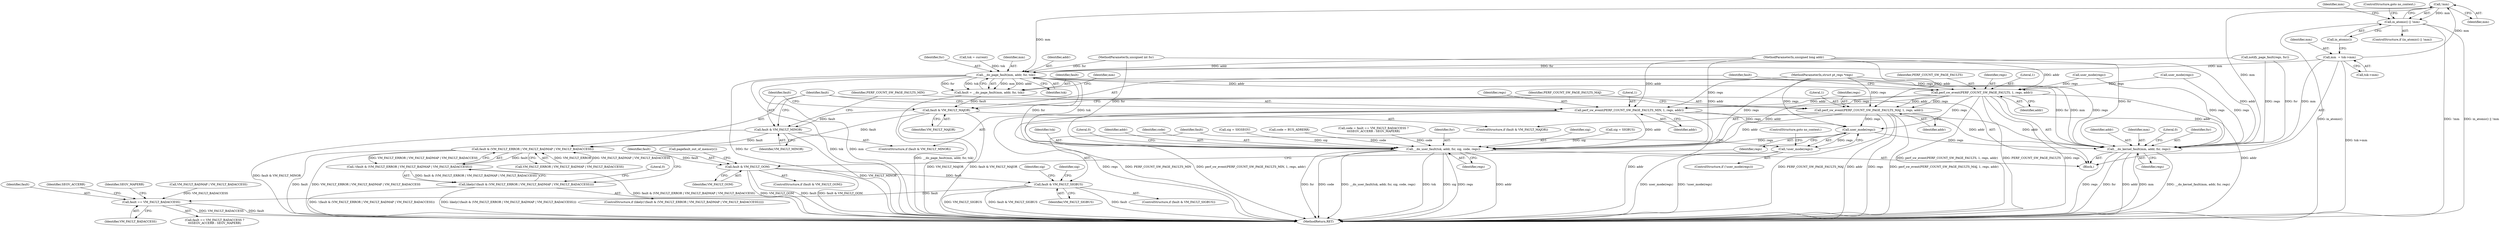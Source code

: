 digraph "0_linux_a8b0ca17b80e92faab46ee7179ba9e99ccb61233_6@pointer" {
"1000135" [label="(Call,!mm)"];
"1000127" [label="(Call,mm  = tsk->mm)"];
"1000133" [label="(Call,in_atomic() || !mm)"];
"1000178" [label="(Call,__do_page_fault(mm, addr, fsr, tsk))"];
"1000176" [label="(Call,fault = __do_page_fault(mm, addr, fsr, tsk))"];
"1000194" [label="(Call,fault & VM_FAULT_MAJOR)"];
"1000204" [label="(Call,fault & VM_FAULT_MINOR)"];
"1000215" [label="(Call,fault & (VM_FAULT_ERROR | VM_FAULT_BADMAP | VM_FAULT_BADACCESS))"];
"1000214" [label="(Call,!(fault & (VM_FAULT_ERROR | VM_FAULT_BADMAP | VM_FAULT_BADACCESS)))"];
"1000213" [label="(Call,likely(!(fault & (VM_FAULT_ERROR | VM_FAULT_BADMAP | VM_FAULT_BADACCESS))))"];
"1000225" [label="(Call,fault & VM_FAULT_OOM)"];
"1000238" [label="(Call,fault & VM_FAULT_SIGBUS)"];
"1000256" [label="(Call,fault == VM_FAULT_BADACCESS)"];
"1000188" [label="(Call,perf_sw_event(PERF_COUNT_SW_PAGE_FAULTS, 1, regs, addr))"];
"1000197" [label="(Call,perf_sw_event(PERF_COUNT_SW_PAGE_FAULTS_MAJ, 1, regs, addr))"];
"1000234" [label="(Call,user_mode(regs))"];
"1000233" [label="(Call,!user_mode(regs))"];
"1000261" [label="(Call,__do_user_fault(tsk, addr, fsr, sig, code, regs))"];
"1000271" [label="(Call,__do_kernel_fault(mm, addr, fsr, regs))"];
"1000207" [label="(Call,perf_sw_event(PERF_COUNT_SW_PAGE_FAULTS_MIN, 1, regs, addr))"];
"1000251" [label="(Identifier,sig)"];
"1000258" [label="(Identifier,VM_FAULT_BADACCESS)"];
"1000181" [label="(Identifier,fsr)"];
"1000136" [label="(Identifier,mm)"];
"1000192" [label="(Identifier,addr)"];
"1000213" [label="(Call,likely(!(fault & (VM_FAULT_ERROR | VM_FAULT_BADMAP | VM_FAULT_BADACCESS))))"];
"1000260" [label="(Identifier,SEGV_MAPERR)"];
"1000189" [label="(Identifier,PERF_COUNT_SW_PAGE_FAULTS)"];
"1000212" [label="(ControlStructure,if (likely(!(fault & (VM_FAULT_ERROR | VM_FAULT_BADMAP | VM_FAULT_BADACCESS)))))"];
"1000269" [label="(Literal,0)"];
"1000224" [label="(ControlStructure,if (fault & VM_FAULT_OOM))"];
"1000135" [label="(Call,!mm)"];
"1000124" [label="(Call,tsk = current)"];
"1000263" [label="(Identifier,addr)"];
"1000201" [label="(Identifier,addr)"];
"1000266" [label="(Identifier,code)"];
"1000186" [label="(Identifier,mm)"];
"1000250" [label="(Call,sig = SIGSEGV)"];
"1000182" [label="(Identifier,tsk)"];
"1000209" [label="(Literal,1)"];
"1000229" [label="(Call,pagefault_out_of_memory())"];
"1000195" [label="(Identifier,fault)"];
"1000206" [label="(Identifier,VM_FAULT_MINOR)"];
"1000208" [label="(Identifier,PERF_COUNT_SW_PAGE_FAULTS_MIN)"];
"1000226" [label="(Identifier,fault)"];
"1000134" [label="(Call,in_atomic())"];
"1000198" [label="(Identifier,PERF_COUNT_SW_PAGE_FAULTS_MAJ)"];
"1000261" [label="(Call,__do_user_fault(tsk, addr, fsr, sig, code, regs))"];
"1000143" [label="(Identifier,mm)"];
"1000129" [label="(Call,tsk->mm)"];
"1000238" [label="(Call,fault & VM_FAULT_SIGBUS)"];
"1000271" [label="(Call,__do_kernel_fault(mm, addr, fsr, regs))"];
"1000203" [label="(ControlStructure,if (fault & VM_FAULT_MINOR))"];
"1000255" [label="(Call,fault == VM_FAULT_BADACCESS ?\n\t\t\tSEGV_ACCERR : SEGV_MAPERR)"];
"1000223" [label="(Literal,0)"];
"1000215" [label="(Call,fault & (VM_FAULT_ERROR | VM_FAULT_BADMAP | VM_FAULT_BADACCESS))"];
"1000243" [label="(Identifier,sig)"];
"1000149" [label="(Call,user_mode(regs))"];
"1000196" [label="(Identifier,VM_FAULT_MAJOR)"];
"1000245" [label="(Call,code = BUS_ADRERR)"];
"1000253" [label="(Call,code = fault == VM_FAULT_BADACCESS ?\n\t\t\tSEGV_ACCERR : SEGV_MAPERR)"];
"1000191" [label="(Identifier,regs)"];
"1000219" [label="(Call,VM_FAULT_BADMAP | VM_FAULT_BADACCESS)"];
"1000111" [label="(MethodParameterIn,struct pt_regs *regs)"];
"1000264" [label="(Identifier,fsr)"];
"1000227" [label="(Identifier,VM_FAULT_OOM)"];
"1000194" [label="(Call,fault & VM_FAULT_MAJOR)"];
"1000137" [label="(ControlStructure,goto no_context;)"];
"1000110" [label="(MethodParameterIn,unsigned int fsr)"];
"1000177" [label="(Identifier,fault)"];
"1000236" [label="(ControlStructure,goto no_context;)"];
"1000109" [label="(MethodParameterIn,unsigned long addr)"];
"1000190" [label="(Literal,1)"];
"1000237" [label="(ControlStructure,if (fault & VM_FAULT_SIGBUS))"];
"1000265" [label="(Identifier,sig)"];
"1000112" [label="(Block,)"];
"1000278" [label="(MethodReturn,RET)"];
"1000127" [label="(Call,mm  = tsk->mm)"];
"1000188" [label="(Call,perf_sw_event(PERF_COUNT_SW_PAGE_FAULTS, 1, regs, addr))"];
"1000204" [label="(Call,fault & VM_FAULT_MINOR)"];
"1000210" [label="(Identifier,regs)"];
"1000256" [label="(Call,fault == VM_FAULT_BADACCESS)"];
"1000132" [label="(ControlStructure,if (in_atomic() || !mm))"];
"1000242" [label="(Call,sig = SIGBUS)"];
"1000235" [label="(Identifier,regs)"];
"1000199" [label="(Literal,1)"];
"1000234" [label="(Call,user_mode(regs))"];
"1000178" [label="(Call,__do_page_fault(mm, addr, fsr, tsk))"];
"1000207" [label="(Call,perf_sw_event(PERF_COUNT_SW_PAGE_FAULTS_MIN, 1, regs, addr))"];
"1000205" [label="(Identifier,fault)"];
"1000232" [label="(ControlStructure,if (!user_mode(regs)))"];
"1000133" [label="(Call,in_atomic() || !mm)"];
"1000262" [label="(Identifier,tsk)"];
"1000233" [label="(Call,!user_mode(regs))"];
"1000267" [label="(Identifier,regs)"];
"1000128" [label="(Identifier,mm)"];
"1000273" [label="(Identifier,addr)"];
"1000216" [label="(Identifier,fault)"];
"1000179" [label="(Identifier,mm)"];
"1000240" [label="(Identifier,VM_FAULT_SIGBUS)"];
"1000119" [label="(Call,notify_page_fault(regs, fsr))"];
"1000217" [label="(Call,VM_FAULT_ERROR | VM_FAULT_BADMAP | VM_FAULT_BADACCESS)"];
"1000168" [label="(Call,user_mode(regs))"];
"1000275" [label="(Identifier,regs)"];
"1000176" [label="(Call,fault = __do_page_fault(mm, addr, fsr, tsk))"];
"1000257" [label="(Identifier,fault)"];
"1000197" [label="(Call,perf_sw_event(PERF_COUNT_SW_PAGE_FAULTS_MAJ, 1, regs, addr))"];
"1000272" [label="(Identifier,mm)"];
"1000259" [label="(Identifier,SEGV_ACCERR)"];
"1000277" [label="(Literal,0)"];
"1000225" [label="(Call,fault & VM_FAULT_OOM)"];
"1000200" [label="(Identifier,regs)"];
"1000214" [label="(Call,!(fault & (VM_FAULT_ERROR | VM_FAULT_BADMAP | VM_FAULT_BADACCESS)))"];
"1000239" [label="(Identifier,fault)"];
"1000180" [label="(Identifier,addr)"];
"1000211" [label="(Identifier,addr)"];
"1000193" [label="(ControlStructure,if (fault & VM_FAULT_MAJOR))"];
"1000274" [label="(Identifier,fsr)"];
"1000135" -> "1000133"  [label="AST: "];
"1000135" -> "1000136"  [label="CFG: "];
"1000136" -> "1000135"  [label="AST: "];
"1000133" -> "1000135"  [label="CFG: "];
"1000135" -> "1000133"  [label="DDG: mm"];
"1000127" -> "1000135"  [label="DDG: mm"];
"1000135" -> "1000178"  [label="DDG: mm"];
"1000135" -> "1000271"  [label="DDG: mm"];
"1000127" -> "1000112"  [label="AST: "];
"1000127" -> "1000129"  [label="CFG: "];
"1000128" -> "1000127"  [label="AST: "];
"1000129" -> "1000127"  [label="AST: "];
"1000134" -> "1000127"  [label="CFG: "];
"1000127" -> "1000278"  [label="DDG: tsk->mm"];
"1000127" -> "1000178"  [label="DDG: mm"];
"1000127" -> "1000271"  [label="DDG: mm"];
"1000133" -> "1000132"  [label="AST: "];
"1000133" -> "1000134"  [label="CFG: "];
"1000134" -> "1000133"  [label="AST: "];
"1000137" -> "1000133"  [label="CFG: "];
"1000143" -> "1000133"  [label="CFG: "];
"1000133" -> "1000278"  [label="DDG: in_atomic() || !mm"];
"1000133" -> "1000278"  [label="DDG: in_atomic()"];
"1000133" -> "1000278"  [label="DDG: !mm"];
"1000178" -> "1000176"  [label="AST: "];
"1000178" -> "1000182"  [label="CFG: "];
"1000179" -> "1000178"  [label="AST: "];
"1000180" -> "1000178"  [label="AST: "];
"1000181" -> "1000178"  [label="AST: "];
"1000182" -> "1000178"  [label="AST: "];
"1000176" -> "1000178"  [label="CFG: "];
"1000178" -> "1000278"  [label="DDG: fsr"];
"1000178" -> "1000278"  [label="DDG: tsk"];
"1000178" -> "1000278"  [label="DDG: mm"];
"1000178" -> "1000176"  [label="DDG: mm"];
"1000178" -> "1000176"  [label="DDG: addr"];
"1000178" -> "1000176"  [label="DDG: fsr"];
"1000178" -> "1000176"  [label="DDG: tsk"];
"1000109" -> "1000178"  [label="DDG: addr"];
"1000119" -> "1000178"  [label="DDG: fsr"];
"1000110" -> "1000178"  [label="DDG: fsr"];
"1000124" -> "1000178"  [label="DDG: tsk"];
"1000178" -> "1000188"  [label="DDG: addr"];
"1000178" -> "1000261"  [label="DDG: tsk"];
"1000178" -> "1000261"  [label="DDG: fsr"];
"1000178" -> "1000271"  [label="DDG: mm"];
"1000178" -> "1000271"  [label="DDG: fsr"];
"1000176" -> "1000112"  [label="AST: "];
"1000177" -> "1000176"  [label="AST: "];
"1000186" -> "1000176"  [label="CFG: "];
"1000176" -> "1000278"  [label="DDG: __do_page_fault(mm, addr, fsr, tsk)"];
"1000176" -> "1000194"  [label="DDG: fault"];
"1000194" -> "1000193"  [label="AST: "];
"1000194" -> "1000196"  [label="CFG: "];
"1000195" -> "1000194"  [label="AST: "];
"1000196" -> "1000194"  [label="AST: "];
"1000198" -> "1000194"  [label="CFG: "];
"1000205" -> "1000194"  [label="CFG: "];
"1000194" -> "1000278"  [label="DDG: VM_FAULT_MAJOR"];
"1000194" -> "1000278"  [label="DDG: fault & VM_FAULT_MAJOR"];
"1000194" -> "1000204"  [label="DDG: fault"];
"1000194" -> "1000215"  [label="DDG: fault"];
"1000204" -> "1000203"  [label="AST: "];
"1000204" -> "1000206"  [label="CFG: "];
"1000205" -> "1000204"  [label="AST: "];
"1000206" -> "1000204"  [label="AST: "];
"1000208" -> "1000204"  [label="CFG: "];
"1000216" -> "1000204"  [label="CFG: "];
"1000204" -> "1000278"  [label="DDG: VM_FAULT_MINOR"];
"1000204" -> "1000278"  [label="DDG: fault & VM_FAULT_MINOR"];
"1000204" -> "1000215"  [label="DDG: fault"];
"1000215" -> "1000214"  [label="AST: "];
"1000215" -> "1000217"  [label="CFG: "];
"1000216" -> "1000215"  [label="AST: "];
"1000217" -> "1000215"  [label="AST: "];
"1000214" -> "1000215"  [label="CFG: "];
"1000215" -> "1000278"  [label="DDG: fault"];
"1000215" -> "1000278"  [label="DDG: VM_FAULT_ERROR | VM_FAULT_BADMAP | VM_FAULT_BADACCESS"];
"1000215" -> "1000214"  [label="DDG: fault"];
"1000215" -> "1000214"  [label="DDG: VM_FAULT_ERROR | VM_FAULT_BADMAP | VM_FAULT_BADACCESS"];
"1000217" -> "1000215"  [label="DDG: VM_FAULT_ERROR"];
"1000217" -> "1000215"  [label="DDG: VM_FAULT_BADMAP | VM_FAULT_BADACCESS"];
"1000215" -> "1000225"  [label="DDG: fault"];
"1000214" -> "1000213"  [label="AST: "];
"1000213" -> "1000214"  [label="CFG: "];
"1000214" -> "1000278"  [label="DDG: fault & (VM_FAULT_ERROR | VM_FAULT_BADMAP | VM_FAULT_BADACCESS)"];
"1000214" -> "1000213"  [label="DDG: fault & (VM_FAULT_ERROR | VM_FAULT_BADMAP | VM_FAULT_BADACCESS)"];
"1000213" -> "1000212"  [label="AST: "];
"1000223" -> "1000213"  [label="CFG: "];
"1000226" -> "1000213"  [label="CFG: "];
"1000213" -> "1000278"  [label="DDG: !(fault & (VM_FAULT_ERROR | VM_FAULT_BADMAP | VM_FAULT_BADACCESS))"];
"1000213" -> "1000278"  [label="DDG: likely(!(fault & (VM_FAULT_ERROR | VM_FAULT_BADMAP | VM_FAULT_BADACCESS)))"];
"1000225" -> "1000224"  [label="AST: "];
"1000225" -> "1000227"  [label="CFG: "];
"1000226" -> "1000225"  [label="AST: "];
"1000227" -> "1000225"  [label="AST: "];
"1000229" -> "1000225"  [label="CFG: "];
"1000235" -> "1000225"  [label="CFG: "];
"1000225" -> "1000278"  [label="DDG: fault & VM_FAULT_OOM"];
"1000225" -> "1000278"  [label="DDG: VM_FAULT_OOM"];
"1000225" -> "1000278"  [label="DDG: fault"];
"1000225" -> "1000238"  [label="DDG: fault"];
"1000238" -> "1000237"  [label="AST: "];
"1000238" -> "1000240"  [label="CFG: "];
"1000239" -> "1000238"  [label="AST: "];
"1000240" -> "1000238"  [label="AST: "];
"1000243" -> "1000238"  [label="CFG: "];
"1000251" -> "1000238"  [label="CFG: "];
"1000238" -> "1000278"  [label="DDG: fault"];
"1000238" -> "1000278"  [label="DDG: VM_FAULT_SIGBUS"];
"1000238" -> "1000278"  [label="DDG: fault & VM_FAULT_SIGBUS"];
"1000238" -> "1000256"  [label="DDG: fault"];
"1000256" -> "1000255"  [label="AST: "];
"1000256" -> "1000258"  [label="CFG: "];
"1000257" -> "1000256"  [label="AST: "];
"1000258" -> "1000256"  [label="AST: "];
"1000259" -> "1000256"  [label="CFG: "];
"1000260" -> "1000256"  [label="CFG: "];
"1000256" -> "1000278"  [label="DDG: VM_FAULT_BADACCESS"];
"1000256" -> "1000278"  [label="DDG: fault"];
"1000219" -> "1000256"  [label="DDG: VM_FAULT_BADACCESS"];
"1000188" -> "1000112"  [label="AST: "];
"1000188" -> "1000192"  [label="CFG: "];
"1000189" -> "1000188"  [label="AST: "];
"1000190" -> "1000188"  [label="AST: "];
"1000191" -> "1000188"  [label="AST: "];
"1000192" -> "1000188"  [label="AST: "];
"1000195" -> "1000188"  [label="CFG: "];
"1000188" -> "1000278"  [label="DDG: perf_sw_event(PERF_COUNT_SW_PAGE_FAULTS, 1, regs, addr)"];
"1000188" -> "1000278"  [label="DDG: PERF_COUNT_SW_PAGE_FAULTS"];
"1000188" -> "1000278"  [label="DDG: regs"];
"1000188" -> "1000278"  [label="DDG: addr"];
"1000168" -> "1000188"  [label="DDG: regs"];
"1000149" -> "1000188"  [label="DDG: regs"];
"1000111" -> "1000188"  [label="DDG: regs"];
"1000109" -> "1000188"  [label="DDG: addr"];
"1000188" -> "1000197"  [label="DDG: regs"];
"1000188" -> "1000197"  [label="DDG: addr"];
"1000188" -> "1000207"  [label="DDG: regs"];
"1000188" -> "1000207"  [label="DDG: addr"];
"1000188" -> "1000234"  [label="DDG: regs"];
"1000188" -> "1000261"  [label="DDG: addr"];
"1000188" -> "1000271"  [label="DDG: addr"];
"1000197" -> "1000193"  [label="AST: "];
"1000197" -> "1000201"  [label="CFG: "];
"1000198" -> "1000197"  [label="AST: "];
"1000199" -> "1000197"  [label="AST: "];
"1000200" -> "1000197"  [label="AST: "];
"1000201" -> "1000197"  [label="AST: "];
"1000216" -> "1000197"  [label="CFG: "];
"1000197" -> "1000278"  [label="DDG: addr"];
"1000197" -> "1000278"  [label="DDG: regs"];
"1000197" -> "1000278"  [label="DDG: perf_sw_event(PERF_COUNT_SW_PAGE_FAULTS_MAJ, 1, regs, addr)"];
"1000197" -> "1000278"  [label="DDG: PERF_COUNT_SW_PAGE_FAULTS_MAJ"];
"1000111" -> "1000197"  [label="DDG: regs"];
"1000109" -> "1000197"  [label="DDG: addr"];
"1000197" -> "1000234"  [label="DDG: regs"];
"1000197" -> "1000261"  [label="DDG: addr"];
"1000197" -> "1000271"  [label="DDG: addr"];
"1000234" -> "1000233"  [label="AST: "];
"1000234" -> "1000235"  [label="CFG: "];
"1000235" -> "1000234"  [label="AST: "];
"1000233" -> "1000234"  [label="CFG: "];
"1000234" -> "1000233"  [label="DDG: regs"];
"1000207" -> "1000234"  [label="DDG: regs"];
"1000111" -> "1000234"  [label="DDG: regs"];
"1000234" -> "1000261"  [label="DDG: regs"];
"1000234" -> "1000271"  [label="DDG: regs"];
"1000233" -> "1000232"  [label="AST: "];
"1000236" -> "1000233"  [label="CFG: "];
"1000239" -> "1000233"  [label="CFG: "];
"1000233" -> "1000278"  [label="DDG: !user_mode(regs)"];
"1000233" -> "1000278"  [label="DDG: user_mode(regs)"];
"1000261" -> "1000112"  [label="AST: "];
"1000261" -> "1000267"  [label="CFG: "];
"1000262" -> "1000261"  [label="AST: "];
"1000263" -> "1000261"  [label="AST: "];
"1000264" -> "1000261"  [label="AST: "];
"1000265" -> "1000261"  [label="AST: "];
"1000266" -> "1000261"  [label="AST: "];
"1000267" -> "1000261"  [label="AST: "];
"1000269" -> "1000261"  [label="CFG: "];
"1000261" -> "1000278"  [label="DDG: tsk"];
"1000261" -> "1000278"  [label="DDG: sig"];
"1000261" -> "1000278"  [label="DDG: regs"];
"1000261" -> "1000278"  [label="DDG: addr"];
"1000261" -> "1000278"  [label="DDG: fsr"];
"1000261" -> "1000278"  [label="DDG: code"];
"1000261" -> "1000278"  [label="DDG: __do_user_fault(tsk, addr, fsr, sig, code, regs)"];
"1000207" -> "1000261"  [label="DDG: addr"];
"1000109" -> "1000261"  [label="DDG: addr"];
"1000110" -> "1000261"  [label="DDG: fsr"];
"1000250" -> "1000261"  [label="DDG: sig"];
"1000242" -> "1000261"  [label="DDG: sig"];
"1000253" -> "1000261"  [label="DDG: code"];
"1000245" -> "1000261"  [label="DDG: code"];
"1000111" -> "1000261"  [label="DDG: regs"];
"1000271" -> "1000112"  [label="AST: "];
"1000271" -> "1000275"  [label="CFG: "];
"1000272" -> "1000271"  [label="AST: "];
"1000273" -> "1000271"  [label="AST: "];
"1000274" -> "1000271"  [label="AST: "];
"1000275" -> "1000271"  [label="AST: "];
"1000277" -> "1000271"  [label="CFG: "];
"1000271" -> "1000278"  [label="DDG: regs"];
"1000271" -> "1000278"  [label="DDG: fsr"];
"1000271" -> "1000278"  [label="DDG: addr"];
"1000271" -> "1000278"  [label="DDG: mm"];
"1000271" -> "1000278"  [label="DDG: __do_kernel_fault(mm, addr, fsr, regs)"];
"1000207" -> "1000271"  [label="DDG: addr"];
"1000109" -> "1000271"  [label="DDG: addr"];
"1000119" -> "1000271"  [label="DDG: fsr"];
"1000119" -> "1000271"  [label="DDG: regs"];
"1000110" -> "1000271"  [label="DDG: fsr"];
"1000149" -> "1000271"  [label="DDG: regs"];
"1000168" -> "1000271"  [label="DDG: regs"];
"1000111" -> "1000271"  [label="DDG: regs"];
"1000207" -> "1000203"  [label="AST: "];
"1000207" -> "1000211"  [label="CFG: "];
"1000208" -> "1000207"  [label="AST: "];
"1000209" -> "1000207"  [label="AST: "];
"1000210" -> "1000207"  [label="AST: "];
"1000211" -> "1000207"  [label="AST: "];
"1000216" -> "1000207"  [label="CFG: "];
"1000207" -> "1000278"  [label="DDG: regs"];
"1000207" -> "1000278"  [label="DDG: PERF_COUNT_SW_PAGE_FAULTS_MIN"];
"1000207" -> "1000278"  [label="DDG: perf_sw_event(PERF_COUNT_SW_PAGE_FAULTS_MIN, 1, regs, addr)"];
"1000207" -> "1000278"  [label="DDG: addr"];
"1000111" -> "1000207"  [label="DDG: regs"];
"1000109" -> "1000207"  [label="DDG: addr"];
}
